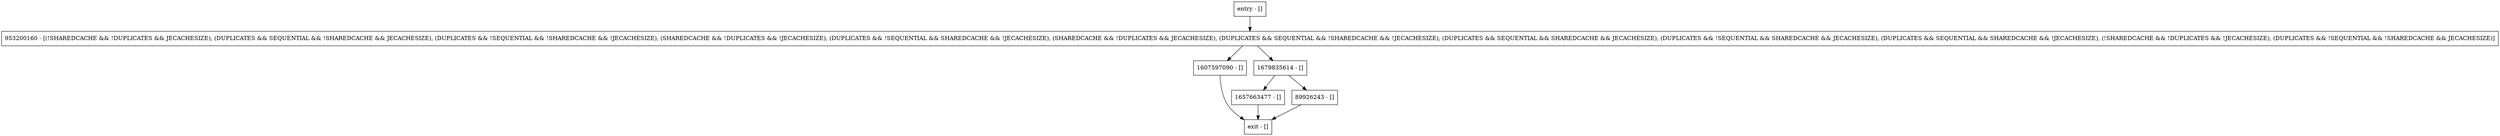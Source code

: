 digraph instantiateComparator {
node [shape=record];
entry [label="entry - []"];
exit [label="exit - []"];
1657663477 [label="1657663477 - []"];
953200160 [label="953200160 - [(!SHAREDCACHE && !DUPLICATES && JECACHESIZE), (DUPLICATES && SEQUENTIAL && !SHAREDCACHE && JECACHESIZE), (DUPLICATES && !SEQUENTIAL && !SHAREDCACHE && !JECACHESIZE), (SHAREDCACHE && !DUPLICATES && !JECACHESIZE), (DUPLICATES && !SEQUENTIAL && SHAREDCACHE && !JECACHESIZE), (SHAREDCACHE && !DUPLICATES && JECACHESIZE), (DUPLICATES && SEQUENTIAL && !SHAREDCACHE && !JECACHESIZE), (DUPLICATES && SEQUENTIAL && SHAREDCACHE && JECACHESIZE), (DUPLICATES && !SEQUENTIAL && SHAREDCACHE && JECACHESIZE), (DUPLICATES && SEQUENTIAL && SHAREDCACHE && !JECACHESIZE), (!SHAREDCACHE && !DUPLICATES && !JECACHESIZE), (DUPLICATES && !SEQUENTIAL && !SHAREDCACHE && JECACHESIZE)]"];
89926243 [label="89926243 - []"];
1607597090 [label="1607597090 - []"];
1679835614 [label="1679835614 - []"];
entry;
exit;
entry -> 953200160;
1657663477 -> exit;
953200160 -> 1607597090;
953200160 -> 1679835614;
89926243 -> exit;
1607597090 -> exit;
1679835614 -> 1657663477;
1679835614 -> 89926243;
}
